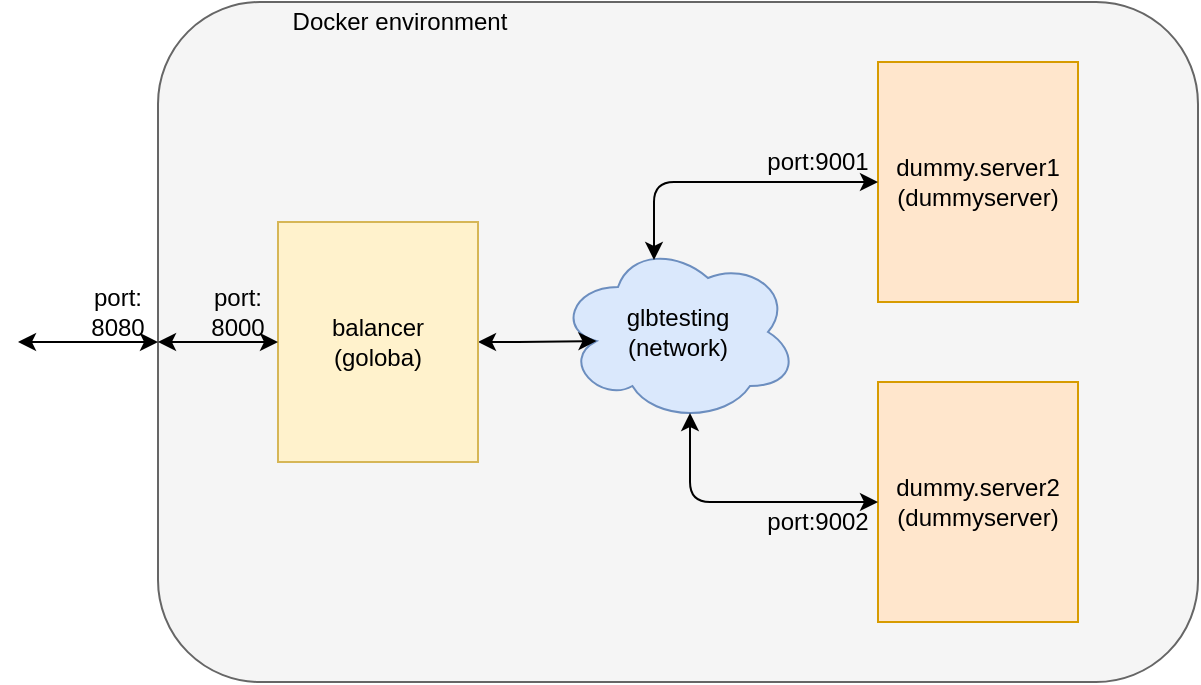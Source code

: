 <mxfile version="14.1.8" type="device"><diagram id="9wV4bkSug12XEWG5_z2f" name="Page-1"><mxGraphModel dx="812" dy="504" grid="1" gridSize="10" guides="1" tooltips="1" connect="1" arrows="1" fold="1" page="1" pageScale="1" pageWidth="850" pageHeight="1100" math="0" shadow="0"><root><mxCell id="0"/><mxCell id="1" parent="0"/><mxCell id="NGkRdHU0brRe3xY8Fe5Z-12" value="" style="rounded=1;whiteSpace=wrap;html=1;fillColor=#f5f5f5;strokeColor=#666666;fontColor=#333333;" vertex="1" parent="1"><mxGeometry x="160" y="90" width="520" height="340" as="geometry"/></mxCell><mxCell id="NGkRdHU0brRe3xY8Fe5Z-1" value="glbtesting&lt;br&gt;(network)" style="ellipse;shape=cloud;whiteSpace=wrap;html=1;fillColor=#dae8fc;strokeColor=#6c8ebf;" vertex="1" parent="1"><mxGeometry x="360" y="210" width="120" height="90" as="geometry"/></mxCell><mxCell id="NGkRdHU0brRe3xY8Fe5Z-2" value="dummy.server1&lt;br&gt;(dummyserver)" style="rounded=0;whiteSpace=wrap;html=1;fillColor=#ffe6cc;strokeColor=#d79b00;" vertex="1" parent="1"><mxGeometry x="520" y="120" width="100" height="120" as="geometry"/></mxCell><mxCell id="NGkRdHU0brRe3xY8Fe5Z-3" value="dummy.server2&lt;br&gt;(dummyserver)" style="rounded=0;whiteSpace=wrap;html=1;fillColor=#ffe6cc;strokeColor=#d79b00;" vertex="1" parent="1"><mxGeometry x="520" y="280" width="100" height="120" as="geometry"/></mxCell><mxCell id="NGkRdHU0brRe3xY8Fe5Z-5" style="edgeStyle=orthogonalEdgeStyle;rounded=0;orthogonalLoop=1;jettySize=auto;html=1;exitX=1;exitY=0.5;exitDx=0;exitDy=0;entryX=0.16;entryY=0.55;entryDx=0;entryDy=0;entryPerimeter=0;startArrow=classic;startFill=1;" edge="1" parent="1" source="NGkRdHU0brRe3xY8Fe5Z-4" target="NGkRdHU0brRe3xY8Fe5Z-1"><mxGeometry relative="1" as="geometry"/></mxCell><mxCell id="NGkRdHU0brRe3xY8Fe5Z-4" value="balancer&lt;br&gt;(goloba)" style="rounded=0;whiteSpace=wrap;html=1;fillColor=#fff2cc;strokeColor=#d6b656;" vertex="1" parent="1"><mxGeometry x="220" y="200" width="100" height="120" as="geometry"/></mxCell><mxCell id="NGkRdHU0brRe3xY8Fe5Z-8" value="" style="endArrow=classic;startArrow=classic;html=1;entryX=0;entryY=0.5;entryDx=0;entryDy=0;exitX=0.4;exitY=0.1;exitDx=0;exitDy=0;exitPerimeter=0;" edge="1" parent="1" source="NGkRdHU0brRe3xY8Fe5Z-1" target="NGkRdHU0brRe3xY8Fe5Z-2"><mxGeometry width="50" height="50" relative="1" as="geometry"><mxPoint x="390" y="220" as="sourcePoint"/><mxPoint x="440" y="170" as="targetPoint"/><Array as="points"><mxPoint x="408" y="180"/></Array></mxGeometry></mxCell><mxCell id="NGkRdHU0brRe3xY8Fe5Z-9" value="" style="endArrow=classic;startArrow=classic;html=1;entryX=0;entryY=0.5;entryDx=0;entryDy=0;exitX=0.55;exitY=0.95;exitDx=0;exitDy=0;exitPerimeter=0;" edge="1" parent="1" source="NGkRdHU0brRe3xY8Fe5Z-1" target="NGkRdHU0brRe3xY8Fe5Z-3"><mxGeometry width="50" height="50" relative="1" as="geometry"><mxPoint x="390" y="220" as="sourcePoint"/><mxPoint x="440" y="170" as="targetPoint"/><Array as="points"><mxPoint x="426" y="340"/></Array></mxGeometry></mxCell><mxCell id="NGkRdHU0brRe3xY8Fe5Z-10" value="port:9001" style="text;html=1;strokeColor=none;fillColor=none;align=center;verticalAlign=middle;whiteSpace=wrap;rounded=0;" vertex="1" parent="1"><mxGeometry x="460" y="160" width="60" height="20" as="geometry"/></mxCell><mxCell id="NGkRdHU0brRe3xY8Fe5Z-11" value="port:9002" style="text;html=1;strokeColor=none;fillColor=none;align=center;verticalAlign=middle;whiteSpace=wrap;rounded=0;" vertex="1" parent="1"><mxGeometry x="460" y="340" width="60" height="20" as="geometry"/></mxCell><mxCell id="NGkRdHU0brRe3xY8Fe5Z-13" value="Docker environment" style="text;html=1;strokeColor=none;fillColor=none;align=center;verticalAlign=middle;whiteSpace=wrap;rounded=0;" vertex="1" parent="1"><mxGeometry x="201" y="90" width="160" height="20" as="geometry"/></mxCell><mxCell id="NGkRdHU0brRe3xY8Fe5Z-14" value="" style="endArrow=classic;startArrow=classic;html=1;entryX=0;entryY=0.5;entryDx=0;entryDy=0;exitX=0;exitY=0.5;exitDx=0;exitDy=0;" edge="1" parent="1" source="NGkRdHU0brRe3xY8Fe5Z-12" target="NGkRdHU0brRe3xY8Fe5Z-4"><mxGeometry width="50" height="50" relative="1" as="geometry"><mxPoint x="160" y="300" as="sourcePoint"/><mxPoint x="210" y="250" as="targetPoint"/></mxGeometry></mxCell><mxCell id="NGkRdHU0brRe3xY8Fe5Z-15" value="port:&lt;br&gt;8000" style="text;html=1;strokeColor=none;fillColor=none;align=center;verticalAlign=middle;whiteSpace=wrap;rounded=0;" vertex="1" parent="1"><mxGeometry x="180" y="230" width="40" height="30" as="geometry"/></mxCell><mxCell id="NGkRdHU0brRe3xY8Fe5Z-16" value="" style="endArrow=classic;startArrow=classic;html=1;" edge="1" parent="1"><mxGeometry width="50" height="50" relative="1" as="geometry"><mxPoint x="90" y="260" as="sourcePoint"/><mxPoint x="160" y="260" as="targetPoint"/></mxGeometry></mxCell><mxCell id="NGkRdHU0brRe3xY8Fe5Z-17" value="port:&lt;br&gt;8080" style="text;html=1;strokeColor=none;fillColor=none;align=center;verticalAlign=middle;whiteSpace=wrap;rounded=0;" vertex="1" parent="1"><mxGeometry x="120" y="230" width="40" height="30" as="geometry"/></mxCell></root></mxGraphModel></diagram></mxfile>